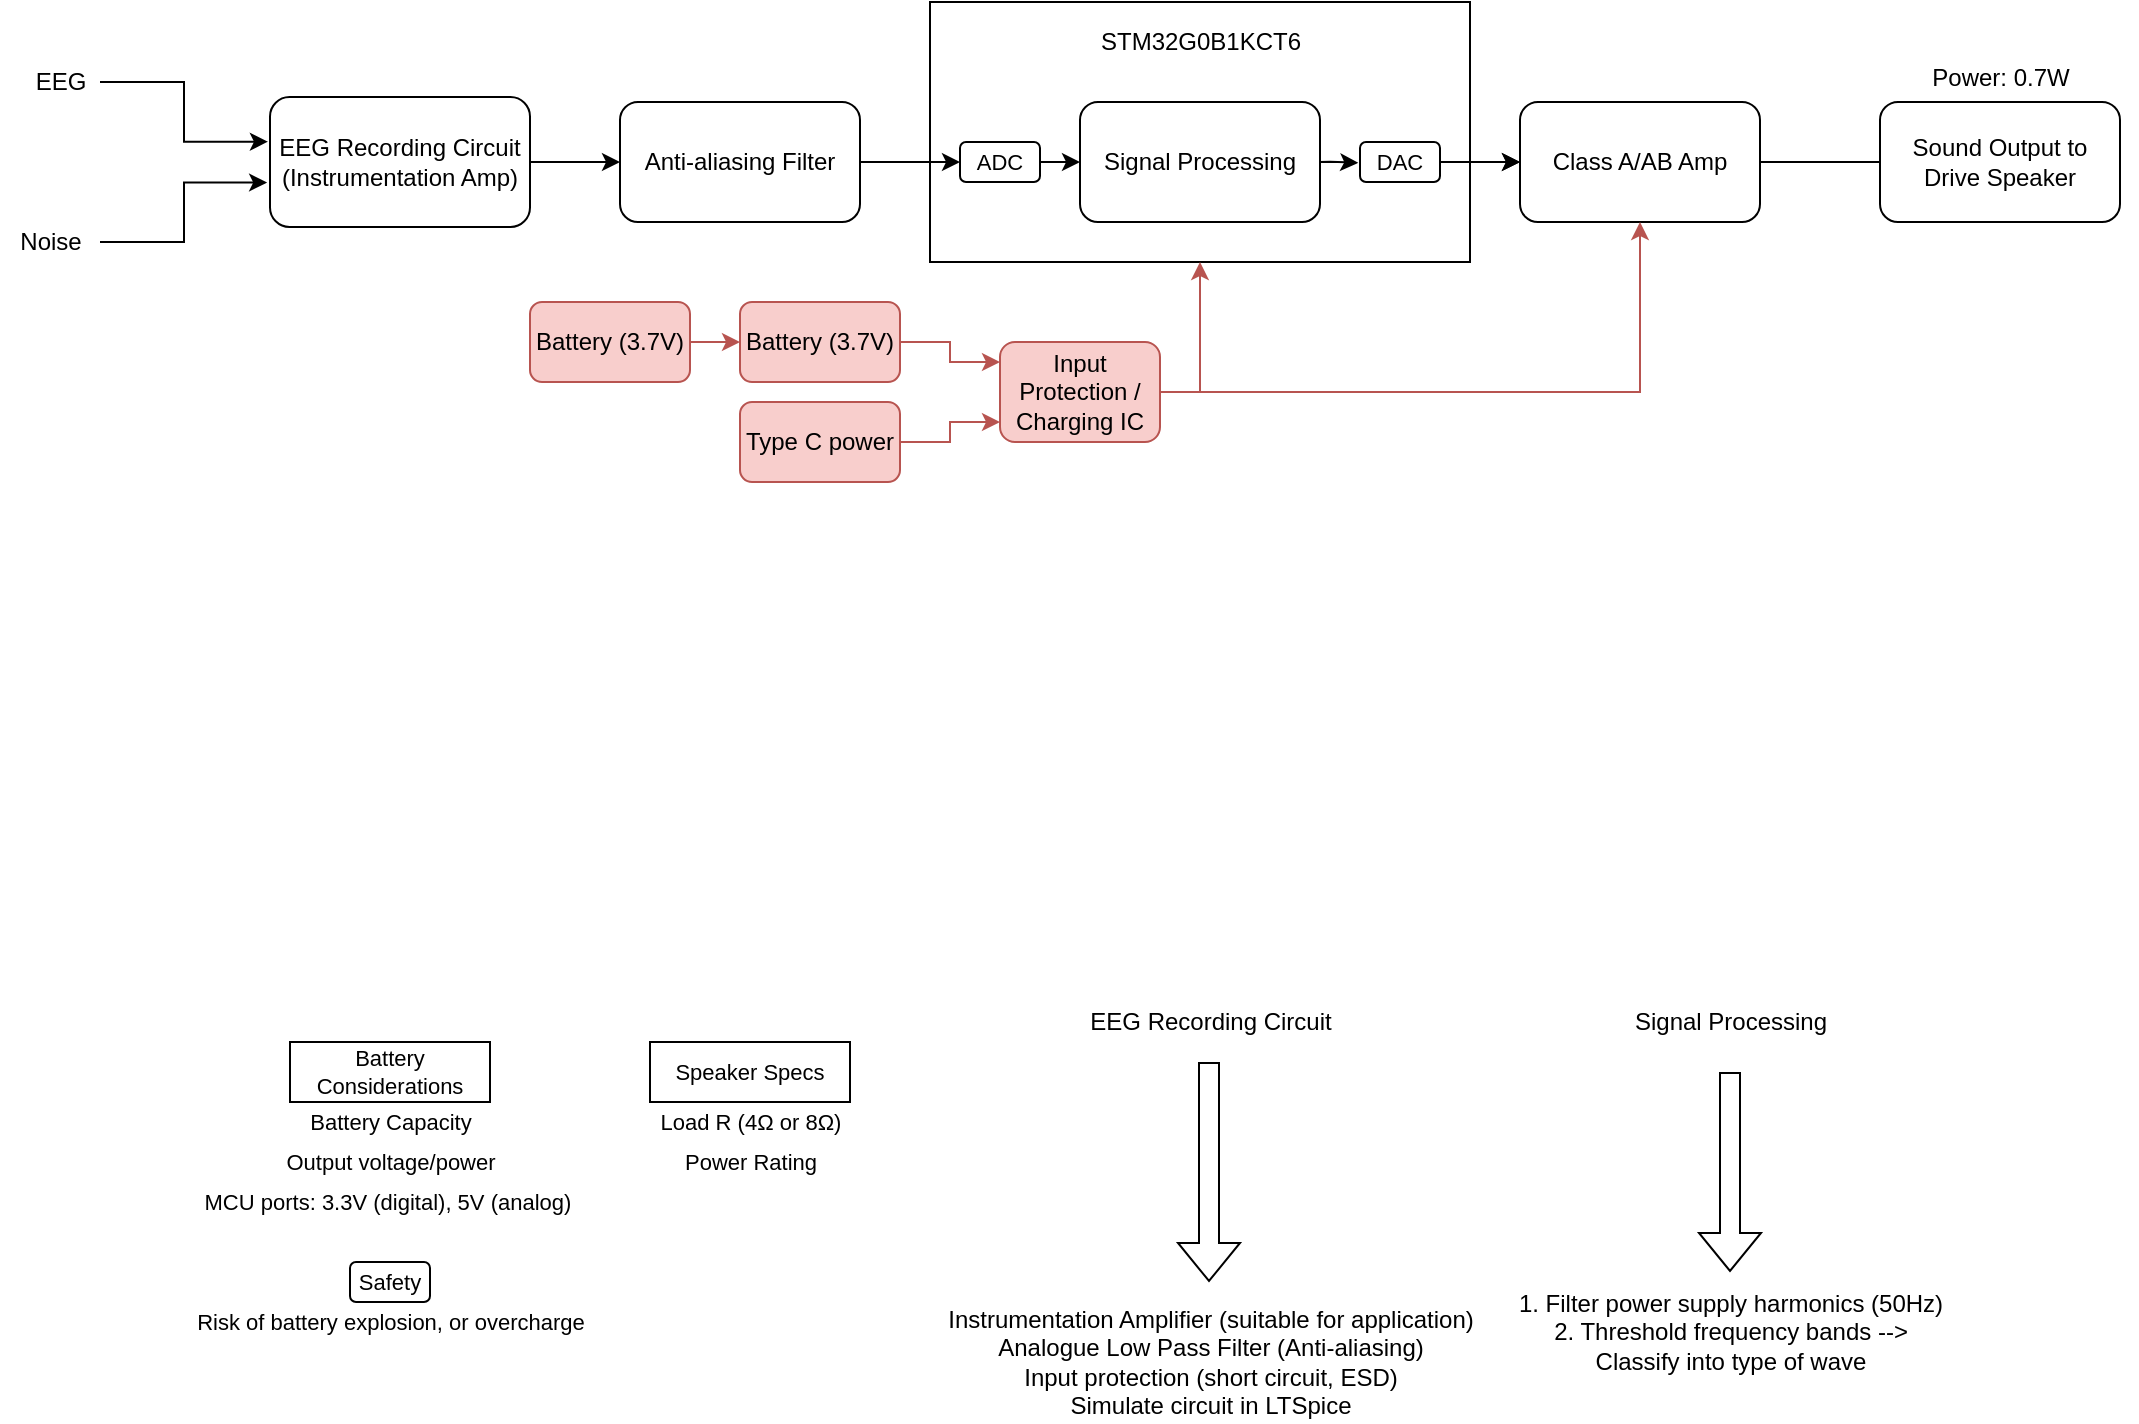 <mxfile version="15.7.3" type="device"><diagram id="bNwe1mcuBRAEbXXnjQCY" name="Page-1"><mxGraphModel dx="2081" dy="566" grid="1" gridSize="10" guides="1" tooltips="1" connect="1" arrows="1" fold="1" page="1" pageScale="1" pageWidth="1100" pageHeight="850" math="0" shadow="0"><root><mxCell id="0"/><mxCell id="1" parent="0"/><mxCell id="UvO_7JWxTXY8H5B4WtS1-25" value="" style="edgeStyle=orthogonalEdgeStyle;rounded=0;orthogonalLoop=1;jettySize=auto;html=1;" edge="1" parent="1" source="hb2E8hp52HSfgaLtDPLQ-2" target="UvO_7JWxTXY8H5B4WtS1-22"><mxGeometry relative="1" as="geometry"/></mxCell><mxCell id="hb2E8hp52HSfgaLtDPLQ-2" value="EEG Recording Circuit&lt;br&gt;(Instrumentation Amp)" style="rounded=1;whiteSpace=wrap;html=1;" parent="1" vertex="1"><mxGeometry x="55" y="107.5" width="130" height="65" as="geometry"/></mxCell><mxCell id="hb2E8hp52HSfgaLtDPLQ-3" value="Signal Processing" style="rounded=1;whiteSpace=wrap;html=1;" parent="1" vertex="1"><mxGeometry x="460" y="110" width="120" height="60" as="geometry"/></mxCell><mxCell id="hb2E8hp52HSfgaLtDPLQ-5" value="" style="endArrow=classic;html=1;rounded=0;exitX=1;exitY=0.5;exitDx=0;exitDy=0;entryX=0;entryY=0.5;entryDx=0;entryDy=0;startArrow=none;" parent="1" source="UvO_7JWxTXY8H5B4WtS1-22" target="hb2E8hp52HSfgaLtDPLQ-28" edge="1"><mxGeometry width="50" height="50" relative="1" as="geometry"><mxPoint x="270" y="180" as="sourcePoint"/><mxPoint x="400" y="140" as="targetPoint"/></mxGeometry></mxCell><mxCell id="hb2E8hp52HSfgaLtDPLQ-6" value="" style="edgeStyle=elbowEdgeStyle;elbow=horizontal;endArrow=classic;html=1;rounded=0;entryX=-0.011;entryY=0.658;entryDx=0;entryDy=0;entryPerimeter=0;" parent="1" edge="1" target="hb2E8hp52HSfgaLtDPLQ-2"><mxGeometry width="50" height="50" relative="1" as="geometry"><mxPoint x="-30" y="180" as="sourcePoint"/><mxPoint x="20" y="150" as="targetPoint"/></mxGeometry></mxCell><mxCell id="hb2E8hp52HSfgaLtDPLQ-7" value="" style="edgeStyle=elbowEdgeStyle;elbow=horizontal;endArrow=classic;html=1;rounded=0;entryX=-0.008;entryY=0.344;entryDx=0;entryDy=0;entryPerimeter=0;" parent="1" edge="1" target="hb2E8hp52HSfgaLtDPLQ-2"><mxGeometry width="50" height="50" relative="1" as="geometry"><mxPoint x="-30" y="100" as="sourcePoint"/><mxPoint x="20" y="130" as="targetPoint"/></mxGeometry></mxCell><mxCell id="hb2E8hp52HSfgaLtDPLQ-8" value="EEG" style="text;html=1;align=center;verticalAlign=middle;resizable=0;points=[];autosize=1;strokeColor=none;fillColor=none;" parent="1" vertex="1"><mxGeometry x="-70" y="90" width="40" height="20" as="geometry"/></mxCell><mxCell id="hb2E8hp52HSfgaLtDPLQ-9" value="Noise" style="text;html=1;align=center;verticalAlign=middle;resizable=0;points=[];autosize=1;strokeColor=none;fillColor=none;" parent="1" vertex="1"><mxGeometry x="-80" y="170" width="50" height="20" as="geometry"/></mxCell><mxCell id="hb2E8hp52HSfgaLtDPLQ-11" value="Class A/AB Amp" style="rounded=1;whiteSpace=wrap;html=1;" parent="1" vertex="1"><mxGeometry x="680" y="110" width="120" height="60" as="geometry"/></mxCell><mxCell id="hb2E8hp52HSfgaLtDPLQ-14" value="" style="endArrow=classic;html=1;rounded=0;entryX=0;entryY=0.5;entryDx=0;entryDy=0;" parent="1" target="hb2E8hp52HSfgaLtDPLQ-11" edge="1"><mxGeometry width="50" height="50" relative="1" as="geometry"><mxPoint x="660" y="140" as="sourcePoint"/><mxPoint x="660" y="90" as="targetPoint"/></mxGeometry></mxCell><mxCell id="hb2E8hp52HSfgaLtDPLQ-18" value="" style="endArrow=classic;html=1;rounded=0;exitX=1;exitY=0.5;exitDx=0;exitDy=0;entryX=0;entryY=0.5;entryDx=0;entryDy=0;startArrow=none;" parent="1" source="hb2E8hp52HSfgaLtDPLQ-19" edge="1"><mxGeometry width="50" height="50" relative="1" as="geometry"><mxPoint x="790" y="139.41" as="sourcePoint"/><mxPoint x="920" y="139.41" as="targetPoint"/></mxGeometry></mxCell><mxCell id="hb2E8hp52HSfgaLtDPLQ-19" value="Sound Output to Drive Speaker" style="rounded=1;whiteSpace=wrap;html=1;" parent="1" vertex="1"><mxGeometry x="860" y="110" width="120" height="60" as="geometry"/></mxCell><mxCell id="hb2E8hp52HSfgaLtDPLQ-20" value="" style="endArrow=none;html=1;rounded=0;exitX=1;exitY=0.5;exitDx=0;exitDy=0;entryX=0;entryY=0.5;entryDx=0;entryDy=0;" parent="1" source="hb2E8hp52HSfgaLtDPLQ-11" target="hb2E8hp52HSfgaLtDPLQ-19" edge="1"><mxGeometry width="50" height="50" relative="1" as="geometry"><mxPoint x="750.0" y="140" as="sourcePoint"/><mxPoint x="920.0" y="139.41" as="targetPoint"/></mxGeometry></mxCell><mxCell id="hb2E8hp52HSfgaLtDPLQ-21" value="" style="shape=flexArrow;endArrow=classic;html=1;rounded=0;" parent="1" edge="1"><mxGeometry width="50" height="50" relative="1" as="geometry"><mxPoint x="524.5" y="590" as="sourcePoint"/><mxPoint x="524.5" y="700" as="targetPoint"/></mxGeometry></mxCell><mxCell id="hb2E8hp52HSfgaLtDPLQ-22" value="Instrumentation Amplifier (suitable for application)&lt;br&gt;Analogue Low Pass Filter (Anti-aliasing)&lt;br&gt;Input protection (short circuit, ESD)&lt;br&gt;Simulate circuit in LTSpice" style="text;html=1;align=center;verticalAlign=middle;resizable=0;points=[];autosize=1;strokeColor=none;fillColor=none;" parent="1" vertex="1"><mxGeometry x="385" y="710" width="280" height="60" as="geometry"/></mxCell><mxCell id="hb2E8hp52HSfgaLtDPLQ-25" value="" style="shape=flexArrow;endArrow=classic;html=1;rounded=0;" parent="1" edge="1"><mxGeometry width="50" height="50" relative="1" as="geometry"><mxPoint x="785" y="595" as="sourcePoint"/><mxPoint x="785" y="695" as="targetPoint"/></mxGeometry></mxCell><mxCell id="hb2E8hp52HSfgaLtDPLQ-26" value="1. Filter power supply harmonics (50Hz)&lt;br&gt;2. Threshold frequency bands --&amp;gt; &lt;br&gt;Classify into type of wave" style="text;html=1;align=center;verticalAlign=middle;resizable=0;points=[];autosize=1;strokeColor=none;fillColor=none;" parent="1" vertex="1"><mxGeometry x="670" y="700" width="230" height="50" as="geometry"/></mxCell><mxCell id="hb2E8hp52HSfgaLtDPLQ-28" value="&lt;span style=&quot;font-size: 11px&quot;&gt;ADC&lt;br&gt;&lt;/span&gt;" style="rounded=1;whiteSpace=wrap;html=1;fontSize=1;" parent="1" vertex="1"><mxGeometry x="400" y="130" width="40" height="20" as="geometry"/></mxCell><mxCell id="hb2E8hp52HSfgaLtDPLQ-29" value="" style="endArrow=classic;html=1;rounded=0;fontSize=11;entryX=0;entryY=0.5;entryDx=0;entryDy=0;exitX=1;exitY=0.5;exitDx=0;exitDy=0;" parent="1" source="hb2E8hp52HSfgaLtDPLQ-28" target="hb2E8hp52HSfgaLtDPLQ-3" edge="1"><mxGeometry width="50" height="50" relative="1" as="geometry"><mxPoint x="380" y="200" as="sourcePoint"/><mxPoint x="430" y="150" as="targetPoint"/></mxGeometry></mxCell><mxCell id="hb2E8hp52HSfgaLtDPLQ-33" value="" style="edgeStyle=orthogonalEdgeStyle;rounded=0;orthogonalLoop=1;jettySize=auto;html=1;fontSize=11;" parent="1" source="hb2E8hp52HSfgaLtDPLQ-31" target="hb2E8hp52HSfgaLtDPLQ-11" edge="1"><mxGeometry relative="1" as="geometry"/></mxCell><mxCell id="hb2E8hp52HSfgaLtDPLQ-31" value="&lt;span style=&quot;font-size: 11px&quot;&gt;DAC&lt;br&gt;&lt;/span&gt;" style="rounded=1;whiteSpace=wrap;html=1;fontSize=1;" parent="1" vertex="1"><mxGeometry x="600" y="130" width="40" height="20" as="geometry"/></mxCell><mxCell id="hb2E8hp52HSfgaLtDPLQ-34" value="" style="endArrow=classic;html=1;rounded=0;fontSize=11;entryX=-0.022;entryY=0.52;entryDx=0;entryDy=0;exitX=1;exitY=0.5;exitDx=0;exitDy=0;entryPerimeter=0;" parent="1" source="hb2E8hp52HSfgaLtDPLQ-3" edge="1" target="hb2E8hp52HSfgaLtDPLQ-31"><mxGeometry width="50" height="50" relative="1" as="geometry"><mxPoint x="575.0" y="139.88" as="sourcePoint"/><mxPoint x="595.0" y="139.88" as="targetPoint"/><Array as="points"><mxPoint x="585" y="139.88"/></Array></mxGeometry></mxCell><mxCell id="hb2E8hp52HSfgaLtDPLQ-37" value="Battery Considerations" style="whiteSpace=wrap;html=1;fontSize=11;" parent="1" vertex="1"><mxGeometry x="65" y="580" width="100" height="30" as="geometry"/></mxCell><mxCell id="hb2E8hp52HSfgaLtDPLQ-38" value="Battery Capacity" style="text;html=1;align=center;verticalAlign=middle;resizable=0;points=[];autosize=1;strokeColor=none;fillColor=none;fontSize=11;" parent="1" vertex="1"><mxGeometry x="65" y="610" width="100" height="20" as="geometry"/></mxCell><mxCell id="hb2E8hp52HSfgaLtDPLQ-39" value="Output voltage/power" style="text;html=1;align=center;verticalAlign=middle;resizable=0;points=[];autosize=1;strokeColor=none;fillColor=none;fontSize=11;" parent="1" vertex="1"><mxGeometry x="55" y="630" width="120" height="20" as="geometry"/></mxCell><mxCell id="hb2E8hp52HSfgaLtDPLQ-40" value="MCU ports: 3.3V (digital), 5V (analog)&amp;nbsp;" style="text;html=1;align=center;verticalAlign=middle;resizable=0;points=[];autosize=1;strokeColor=none;fillColor=none;fontSize=11;" parent="1" vertex="1"><mxGeometry x="15" y="650" width="200" height="20" as="geometry"/></mxCell><mxCell id="hb2E8hp52HSfgaLtDPLQ-41" value="Speaker Specs" style="whiteSpace=wrap;html=1;fontSize=11;" parent="1" vertex="1"><mxGeometry x="245" y="580" width="100" height="30" as="geometry"/></mxCell><mxCell id="hb2E8hp52HSfgaLtDPLQ-42" value="Load R (4Ω or 8Ω)" style="text;html=1;align=center;verticalAlign=middle;resizable=0;points=[];autosize=1;strokeColor=none;fillColor=none;fontSize=11;" parent="1" vertex="1"><mxGeometry x="240" y="610" width="110" height="20" as="geometry"/></mxCell><mxCell id="hb2E8hp52HSfgaLtDPLQ-43" value="Power Rating" style="text;html=1;align=center;verticalAlign=middle;resizable=0;points=[];autosize=1;strokeColor=none;fillColor=none;fontSize=11;" parent="1" vertex="1"><mxGeometry x="255" y="630" width="80" height="20" as="geometry"/></mxCell><mxCell id="hb2E8hp52HSfgaLtDPLQ-44" value="Risk of battery explosion, or overcharge" style="text;html=1;align=center;verticalAlign=middle;resizable=0;points=[];autosize=1;strokeColor=none;fillColor=none;fontSize=11;" parent="1" vertex="1"><mxGeometry x="10" y="710" width="210" height="20" as="geometry"/></mxCell><mxCell id="hb2E8hp52HSfgaLtDPLQ-45" value="Safety" style="rounded=1;whiteSpace=wrap;html=1;fontSize=11;" parent="1" vertex="1"><mxGeometry x="95" y="690" width="40" height="20" as="geometry"/></mxCell><mxCell id="UvO_7JWxTXY8H5B4WtS1-1" value="" style="rounded=0;whiteSpace=wrap;html=1;fillOpacity=100;fillColor=none;pointerEvents=0;" vertex="1" parent="1"><mxGeometry x="385" y="60" width="270" height="130" as="geometry"/></mxCell><mxCell id="UvO_7JWxTXY8H5B4WtS1-2" value="&lt;span&gt;STM32G0B1KCT6&lt;/span&gt;" style="text;html=1;align=center;verticalAlign=middle;resizable=0;points=[];autosize=1;strokeColor=none;fillColor=none;" vertex="1" parent="1"><mxGeometry x="460" y="70" width="120" height="20" as="geometry"/></mxCell><mxCell id="UvO_7JWxTXY8H5B4WtS1-4" value="Signal Processing" style="text;html=1;align=center;verticalAlign=middle;resizable=0;points=[];autosize=1;strokeColor=none;fillColor=none;" vertex="1" parent="1"><mxGeometry x="730" y="560" width="110" height="20" as="geometry"/></mxCell><mxCell id="UvO_7JWxTXY8H5B4WtS1-13" value="" style="edgeStyle=orthogonalEdgeStyle;rounded=0;orthogonalLoop=1;jettySize=auto;html=1;startArrow=none;fillColor=#f8cecc;strokeColor=#b85450;" edge="1" parent="1" source="UvO_7JWxTXY8H5B4WtS1-15"><mxGeometry relative="1" as="geometry"><mxPoint x="520" y="190" as="targetPoint"/><Array as="points"><mxPoint x="520" y="255"/></Array></mxGeometry></mxCell><mxCell id="UvO_7JWxTXY8H5B4WtS1-28" value="" style="edgeStyle=orthogonalEdgeStyle;rounded=0;orthogonalLoop=1;jettySize=auto;html=1;fillColor=#f8cecc;strokeColor=#b85450;" edge="1" parent="1" source="UvO_7JWxTXY8H5B4WtS1-5" target="UvO_7JWxTXY8H5B4WtS1-15"><mxGeometry relative="1" as="geometry"><Array as="points"><mxPoint x="395" y="230"/><mxPoint x="395" y="240"/></Array></mxGeometry></mxCell><mxCell id="UvO_7JWxTXY8H5B4WtS1-5" value="Battery (3.7V)" style="whiteSpace=wrap;html=1;pointerEvents=0;fillColor=#f8cecc;rounded=1;strokeColor=#b85450;" vertex="1" parent="1"><mxGeometry x="290" y="210" width="80" height="40" as="geometry"/></mxCell><mxCell id="UvO_7JWxTXY8H5B4WtS1-9" value="&lt;span&gt;EEG Recording Circuit&lt;/span&gt;" style="text;html=1;align=center;verticalAlign=middle;resizable=0;points=[];autosize=1;strokeColor=none;fillColor=none;" vertex="1" parent="1"><mxGeometry x="455" y="560" width="140" height="20" as="geometry"/></mxCell><mxCell id="UvO_7JWxTXY8H5B4WtS1-10" style="edgeStyle=orthogonalEdgeStyle;rounded=0;orthogonalLoop=1;jettySize=auto;html=1;exitX=0.5;exitY=1;exitDx=0;exitDy=0;" edge="1" parent="1"><mxGeometry relative="1" as="geometry"><mxPoint x="-60" y="165" as="sourcePoint"/><mxPoint x="-60" y="165" as="targetPoint"/></mxGeometry></mxCell><mxCell id="UvO_7JWxTXY8H5B4WtS1-15" value="&lt;span&gt;Input&lt;/span&gt;&lt;br&gt;&lt;span&gt;Protection / Charging IC&lt;/span&gt;" style="rounded=1;whiteSpace=wrap;html=1;pointerEvents=0;fillColor=#f8cecc;strokeColor=#b85450;" vertex="1" parent="1"><mxGeometry x="420" y="230" width="80" height="50" as="geometry"/></mxCell><mxCell id="UvO_7JWxTXY8H5B4WtS1-18" value="" style="edgeStyle=orthogonalEdgeStyle;rounded=0;orthogonalLoop=1;jettySize=auto;html=1;startArrow=none;fillColor=#f8cecc;strokeColor=#b85450;exitX=1;exitY=0.5;exitDx=0;exitDy=0;entryX=0.5;entryY=1;entryDx=0;entryDy=0;" edge="1" parent="1" source="UvO_7JWxTXY8H5B4WtS1-15" target="hb2E8hp52HSfgaLtDPLQ-11"><mxGeometry relative="1" as="geometry"><mxPoint x="540" y="255" as="sourcePoint"/><mxPoint x="740" y="200" as="targetPoint"/><Array as="points"><mxPoint x="740" y="255"/></Array></mxGeometry></mxCell><mxCell id="UvO_7JWxTXY8H5B4WtS1-22" value="Anti-aliasing Filter" style="whiteSpace=wrap;html=1;rounded=1;pointerEvents=0;fillColor=default;" vertex="1" parent="1"><mxGeometry x="230" y="110" width="120" height="60" as="geometry"/></mxCell><mxCell id="UvO_7JWxTXY8H5B4WtS1-27" value="" style="edgeStyle=orthogonalEdgeStyle;rounded=0;orthogonalLoop=1;jettySize=auto;html=1;fillColor=#f8cecc;strokeColor=#b85450;" edge="1" parent="1" source="UvO_7JWxTXY8H5B4WtS1-26" target="UvO_7JWxTXY8H5B4WtS1-15"><mxGeometry relative="1" as="geometry"><Array as="points"><mxPoint x="395" y="280"/><mxPoint x="395" y="270"/></Array></mxGeometry></mxCell><mxCell id="UvO_7JWxTXY8H5B4WtS1-26" value="Type C power" style="whiteSpace=wrap;html=1;rounded=1;pointerEvents=0;fillColor=#f8cecc;strokeColor=#b85450;" vertex="1" parent="1"><mxGeometry x="290" y="260" width="80" height="40" as="geometry"/></mxCell><mxCell id="UvO_7JWxTXY8H5B4WtS1-34" value="" style="edgeStyle=orthogonalEdgeStyle;rounded=0;orthogonalLoop=1;jettySize=auto;html=1;entryX=0;entryY=0.5;entryDx=0;entryDy=0;fillColor=#f8cecc;strokeColor=#b85450;" edge="1" parent="1" source="UvO_7JWxTXY8H5B4WtS1-30" target="UvO_7JWxTXY8H5B4WtS1-5"><mxGeometry relative="1" as="geometry"><mxPoint x="270" y="230" as="targetPoint"/><Array as="points"/></mxGeometry></mxCell><mxCell id="UvO_7JWxTXY8H5B4WtS1-30" value="Battery (3.7V)" style="whiteSpace=wrap;html=1;pointerEvents=0;fillColor=#f8cecc;rounded=1;strokeColor=#b85450;" vertex="1" parent="1"><mxGeometry x="185" y="210" width="80" height="40" as="geometry"/></mxCell><mxCell id="UvO_7JWxTXY8H5B4WtS1-35" value="Power: 0.7W" style="text;html=1;align=center;verticalAlign=middle;resizable=0;points=[];autosize=1;strokeColor=none;fillColor=none;" vertex="1" parent="1"><mxGeometry x="880" y="87.5" width="80" height="20" as="geometry"/></mxCell></root></mxGraphModel></diagram></mxfile>
